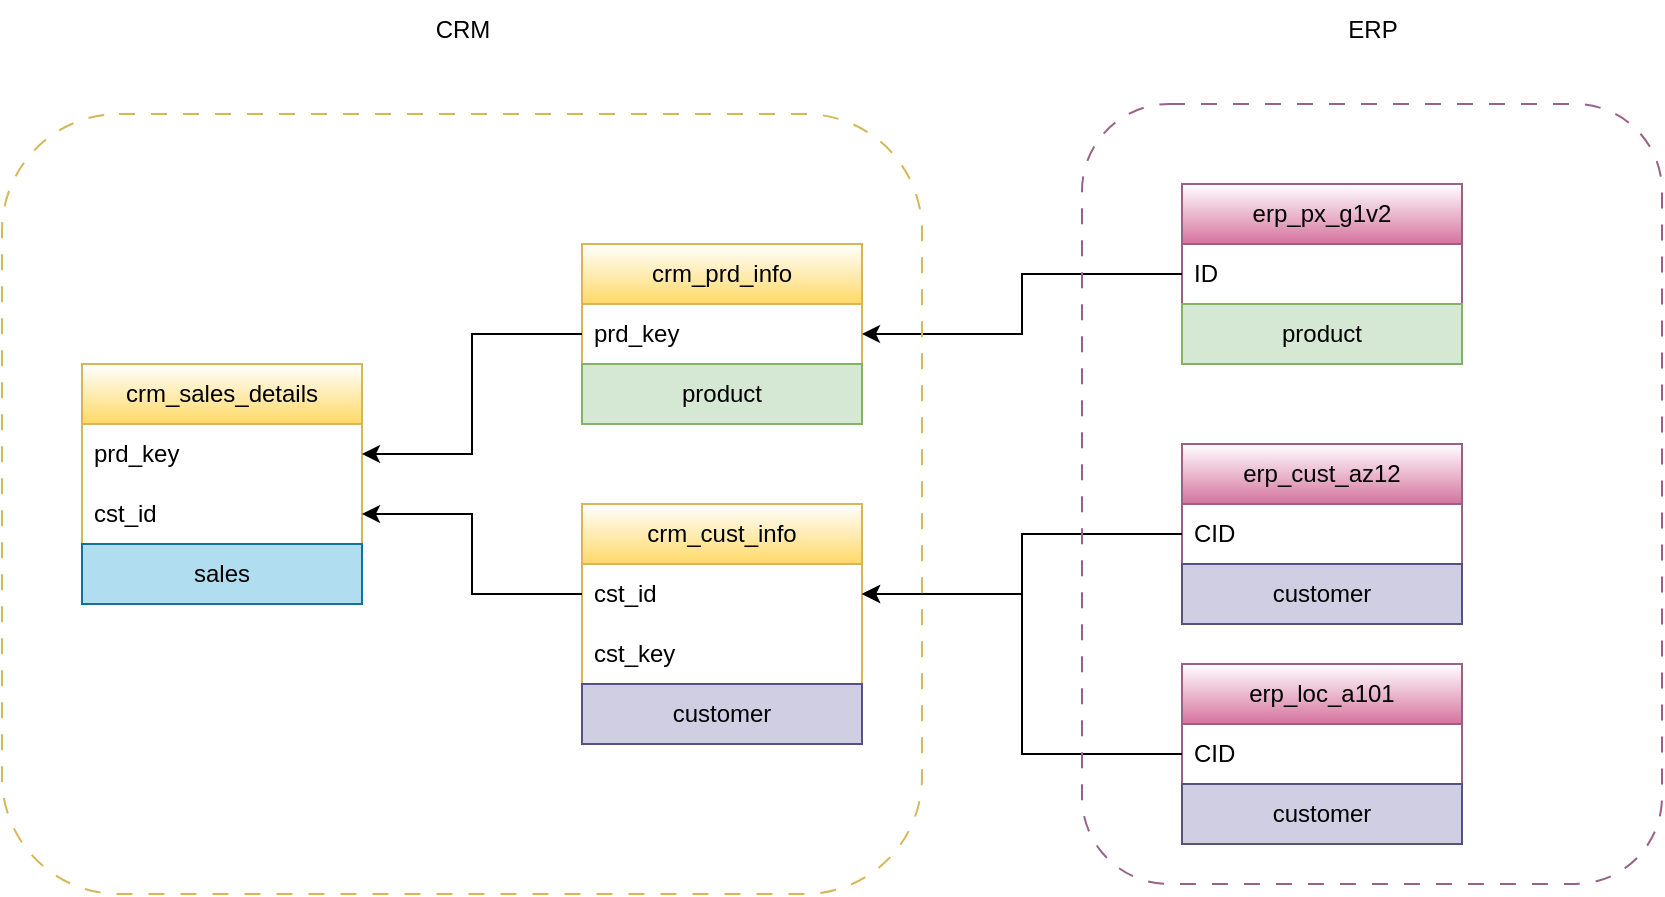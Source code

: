 <mxfile version="26.2.2">
  <diagram name="Page-1" id="rpFDmkIegDjeIxG0icCC">
    <mxGraphModel dx="1099" dy="659" grid="1" gridSize="10" guides="1" tooltips="1" connect="1" arrows="1" fold="1" page="1" pageScale="1" pageWidth="1100" pageHeight="1700" math="0" shadow="0">
      <root>
        <mxCell id="0" />
        <mxCell id="1" parent="0" />
        <mxCell id="GMm3E90PqqCvZAr6a11b-2" value="crm_cust_info" style="swimlane;fontStyle=0;childLayout=stackLayout;horizontal=1;startSize=30;horizontalStack=0;resizeParent=1;resizeParentMax=0;resizeLast=0;collapsible=1;marginBottom=0;whiteSpace=wrap;html=1;fillColor=default;gradientColor=#ffd966;strokeColor=#d6b656;" parent="1" vertex="1">
          <mxGeometry x="400" y="320" width="140" height="90" as="geometry" />
        </mxCell>
        <mxCell id="GMm3E90PqqCvZAr6a11b-3" value="cst_id" style="text;strokeColor=none;fillColor=none;align=left;verticalAlign=middle;spacingLeft=4;spacingRight=4;overflow=hidden;points=[[0,0.5],[1,0.5]];portConstraint=eastwest;rotatable=0;whiteSpace=wrap;html=1;" parent="GMm3E90PqqCvZAr6a11b-2" vertex="1">
          <mxGeometry y="30" width="140" height="30" as="geometry" />
        </mxCell>
        <mxCell id="GMm3E90PqqCvZAr6a11b-4" value="cst_key" style="text;strokeColor=none;fillColor=none;align=left;verticalAlign=middle;spacingLeft=4;spacingRight=4;overflow=hidden;points=[[0,0.5],[1,0.5]];portConstraint=eastwest;rotatable=0;whiteSpace=wrap;html=1;" parent="GMm3E90PqqCvZAr6a11b-2" vertex="1">
          <mxGeometry y="60" width="140" height="30" as="geometry" />
        </mxCell>
        <mxCell id="GMm3E90PqqCvZAr6a11b-10" value="crm_prd_info" style="swimlane;fontStyle=0;childLayout=stackLayout;horizontal=1;startSize=30;horizontalStack=0;resizeParent=1;resizeParentMax=0;resizeLast=0;collapsible=1;marginBottom=0;whiteSpace=wrap;html=1;fillColor=default;gradientColor=#ffd966;strokeColor=#d6b656;" parent="1" vertex="1">
          <mxGeometry x="400" y="190" width="140" height="60" as="geometry" />
        </mxCell>
        <mxCell id="GMm3E90PqqCvZAr6a11b-12" value="prd_key" style="text;strokeColor=none;fillColor=none;align=left;verticalAlign=middle;spacingLeft=4;spacingRight=4;overflow=hidden;points=[[0,0.5],[1,0.5]];portConstraint=eastwest;rotatable=0;whiteSpace=wrap;html=1;" parent="GMm3E90PqqCvZAr6a11b-10" vertex="1">
          <mxGeometry y="30" width="140" height="30" as="geometry" />
        </mxCell>
        <mxCell id="GMm3E90PqqCvZAr6a11b-17" value="crm_sales_details" style="swimlane;fontStyle=0;childLayout=stackLayout;horizontal=1;startSize=30;horizontalStack=0;resizeParent=1;resizeParentMax=0;resizeLast=0;collapsible=1;marginBottom=0;whiteSpace=wrap;html=1;fillColor=default;gradientColor=#ffd966;strokeColor=#d6b656;" parent="1" vertex="1">
          <mxGeometry x="150" y="250" width="140" height="90" as="geometry" />
        </mxCell>
        <mxCell id="GMm3E90PqqCvZAr6a11b-18" value="prd_key" style="text;strokeColor=none;fillColor=none;align=left;verticalAlign=middle;spacingLeft=4;spacingRight=4;overflow=hidden;points=[[0,0.5],[1,0.5]];portConstraint=eastwest;rotatable=0;whiteSpace=wrap;html=1;" parent="GMm3E90PqqCvZAr6a11b-17" vertex="1">
          <mxGeometry y="30" width="140" height="30" as="geometry" />
        </mxCell>
        <mxCell id="GMm3E90PqqCvZAr6a11b-26" value="cst_id" style="text;strokeColor=none;fillColor=none;align=left;verticalAlign=middle;spacingLeft=4;spacingRight=4;overflow=hidden;points=[[0,0.5],[1,0.5]];portConstraint=eastwest;rotatable=0;whiteSpace=wrap;html=1;" parent="GMm3E90PqqCvZAr6a11b-17" vertex="1">
          <mxGeometry y="60" width="140" height="30" as="geometry" />
        </mxCell>
        <mxCell id="GMm3E90PqqCvZAr6a11b-20" value="erp_loc_a101" style="swimlane;fontStyle=0;childLayout=stackLayout;horizontal=1;startSize=30;horizontalStack=0;resizeParent=1;resizeParentMax=0;resizeLast=0;collapsible=1;marginBottom=0;whiteSpace=wrap;html=1;fillColor=default;gradientColor=#d5739d;strokeColor=#996185;" parent="1" vertex="1">
          <mxGeometry x="700" y="400" width="140" height="60" as="geometry" />
        </mxCell>
        <mxCell id="GMm3E90PqqCvZAr6a11b-21" value="CID" style="text;strokeColor=none;fillColor=none;align=left;verticalAlign=middle;spacingLeft=4;spacingRight=4;overflow=hidden;points=[[0,0.5],[1,0.5]];portConstraint=eastwest;rotatable=0;whiteSpace=wrap;html=1;" parent="GMm3E90PqqCvZAr6a11b-20" vertex="1">
          <mxGeometry y="30" width="140" height="30" as="geometry" />
        </mxCell>
        <mxCell id="GMm3E90PqqCvZAr6a11b-22" value="erp_cust_az12" style="swimlane;fontStyle=0;childLayout=stackLayout;horizontal=1;startSize=30;horizontalStack=0;resizeParent=1;resizeParentMax=0;resizeLast=0;collapsible=1;marginBottom=0;whiteSpace=wrap;html=1;fillColor=default;gradientColor=#d5739d;strokeColor=#996185;" parent="1" vertex="1">
          <mxGeometry x="700" y="290" width="140" height="60" as="geometry" />
        </mxCell>
        <mxCell id="GMm3E90PqqCvZAr6a11b-23" value="CID" style="text;strokeColor=none;fillColor=none;align=left;verticalAlign=middle;spacingLeft=4;spacingRight=4;overflow=hidden;points=[[0,0.5],[1,0.5]];portConstraint=eastwest;rotatable=0;whiteSpace=wrap;html=1;" parent="GMm3E90PqqCvZAr6a11b-22" vertex="1">
          <mxGeometry y="30" width="140" height="30" as="geometry" />
        </mxCell>
        <mxCell id="GMm3E90PqqCvZAr6a11b-24" value="erp_px_g1v2" style="swimlane;fontStyle=0;childLayout=stackLayout;horizontal=1;startSize=30;horizontalStack=0;resizeParent=1;resizeParentMax=0;resizeLast=0;collapsible=1;marginBottom=0;whiteSpace=wrap;html=1;fillColor=default;gradientColor=#d5739d;strokeColor=#996185;" parent="1" vertex="1">
          <mxGeometry x="700" y="160" width="140" height="60" as="geometry" />
        </mxCell>
        <mxCell id="GMm3E90PqqCvZAr6a11b-25" value="ID" style="text;strokeColor=none;fillColor=none;align=left;verticalAlign=middle;spacingLeft=4;spacingRight=4;overflow=hidden;points=[[0,0.5],[1,0.5]];portConstraint=eastwest;rotatable=0;whiteSpace=wrap;html=1;" parent="GMm3E90PqqCvZAr6a11b-24" vertex="1">
          <mxGeometry y="30" width="140" height="30" as="geometry" />
        </mxCell>
        <mxCell id="GMm3E90PqqCvZAr6a11b-27" style="edgeStyle=orthogonalEdgeStyle;rounded=0;orthogonalLoop=1;jettySize=auto;html=1;exitX=0;exitY=0.5;exitDx=0;exitDy=0;entryX=1;entryY=0.5;entryDx=0;entryDy=0;" parent="1" source="GMm3E90PqqCvZAr6a11b-12" target="GMm3E90PqqCvZAr6a11b-18" edge="1">
          <mxGeometry relative="1" as="geometry" />
        </mxCell>
        <mxCell id="GMm3E90PqqCvZAr6a11b-28" style="edgeStyle=orthogonalEdgeStyle;rounded=0;orthogonalLoop=1;jettySize=auto;html=1;exitX=0;exitY=0.5;exitDx=0;exitDy=0;entryX=1;entryY=0.5;entryDx=0;entryDy=0;" parent="1" source="GMm3E90PqqCvZAr6a11b-3" target="GMm3E90PqqCvZAr6a11b-26" edge="1">
          <mxGeometry relative="1" as="geometry" />
        </mxCell>
        <mxCell id="GMm3E90PqqCvZAr6a11b-29" style="edgeStyle=orthogonalEdgeStyle;rounded=0;orthogonalLoop=1;jettySize=auto;html=1;exitX=0;exitY=0.5;exitDx=0;exitDy=0;entryX=1;entryY=0.5;entryDx=0;entryDy=0;" parent="1" source="GMm3E90PqqCvZAr6a11b-25" target="GMm3E90PqqCvZAr6a11b-12" edge="1">
          <mxGeometry relative="1" as="geometry" />
        </mxCell>
        <mxCell id="GMm3E90PqqCvZAr6a11b-30" style="edgeStyle=orthogonalEdgeStyle;rounded=0;orthogonalLoop=1;jettySize=auto;html=1;exitX=0;exitY=0.5;exitDx=0;exitDy=0;entryX=1;entryY=0.5;entryDx=0;entryDy=0;" parent="1" source="GMm3E90PqqCvZAr6a11b-23" target="GMm3E90PqqCvZAr6a11b-3" edge="1">
          <mxGeometry relative="1" as="geometry" />
        </mxCell>
        <mxCell id="GMm3E90PqqCvZAr6a11b-31" style="edgeStyle=orthogonalEdgeStyle;rounded=0;orthogonalLoop=1;jettySize=auto;html=1;exitX=0;exitY=0.5;exitDx=0;exitDy=0;entryX=1;entryY=0.5;entryDx=0;entryDy=0;" parent="1" source="GMm3E90PqqCvZAr6a11b-21" target="GMm3E90PqqCvZAr6a11b-3" edge="1">
          <mxGeometry relative="1" as="geometry" />
        </mxCell>
        <mxCell id="GMm3E90PqqCvZAr6a11b-32" value="" style="rounded=1;whiteSpace=wrap;html=1;fillColor=none;strokeColor=#d6b656;gradientColor=#ffd966;dashed=1;dashPattern=8 8;" parent="1" vertex="1">
          <mxGeometry x="110" y="125" width="460" height="390" as="geometry" />
        </mxCell>
        <mxCell id="GMm3E90PqqCvZAr6a11b-33" value="" style="rounded=1;whiteSpace=wrap;html=1;fillColor=none;strokeColor=#996185;gradientColor=#d5739d;dashed=1;dashPattern=8 8;" parent="1" vertex="1">
          <mxGeometry x="650" y="120" width="290" height="390" as="geometry" />
        </mxCell>
        <mxCell id="GMm3E90PqqCvZAr6a11b-34" value="CRM" style="text;html=1;align=center;verticalAlign=middle;resizable=0;points=[];autosize=1;strokeColor=none;fillColor=none;" parent="1" vertex="1">
          <mxGeometry x="315" y="68" width="50" height="30" as="geometry" />
        </mxCell>
        <mxCell id="GMm3E90PqqCvZAr6a11b-35" value="ERP" style="text;html=1;align=center;verticalAlign=middle;resizable=0;points=[];autosize=1;strokeColor=none;fillColor=none;" parent="1" vertex="1">
          <mxGeometry x="770" y="68" width="50" height="30" as="geometry" />
        </mxCell>
        <mxCell id="Tz6drBf0RimyjFv1YW22-1" value="product" style="rounded=0;whiteSpace=wrap;html=1;fillColor=#d5e8d4;strokeColor=#82b366;" vertex="1" parent="1">
          <mxGeometry x="700" y="220" width="140" height="30" as="geometry" />
        </mxCell>
        <mxCell id="Tz6drBf0RimyjFv1YW22-2" value="product" style="rounded=0;whiteSpace=wrap;html=1;fillColor=#d5e8d4;strokeColor=#82b366;" vertex="1" parent="1">
          <mxGeometry x="400" y="250" width="140" height="30" as="geometry" />
        </mxCell>
        <mxCell id="Tz6drBf0RimyjFv1YW22-3" value="customer" style="rounded=0;whiteSpace=wrap;html=1;fillColor=#d0cee2;strokeColor=#56517e;" vertex="1" parent="1">
          <mxGeometry x="400" y="410" width="140" height="30" as="geometry" />
        </mxCell>
        <mxCell id="Tz6drBf0RimyjFv1YW22-5" value="customer" style="rounded=0;whiteSpace=wrap;html=1;fillColor=#d0cee2;strokeColor=#56517e;" vertex="1" parent="1">
          <mxGeometry x="700" y="460" width="140" height="30" as="geometry" />
        </mxCell>
        <mxCell id="Tz6drBf0RimyjFv1YW22-6" value="customer" style="rounded=0;whiteSpace=wrap;html=1;fillColor=#d0cee2;strokeColor=#56517e;" vertex="1" parent="1">
          <mxGeometry x="700" y="350" width="140" height="30" as="geometry" />
        </mxCell>
        <mxCell id="Tz6drBf0RimyjFv1YW22-7" value="sales" style="rounded=0;whiteSpace=wrap;html=1;fillColor=#b1ddf0;strokeColor=#10739e;" vertex="1" parent="1">
          <mxGeometry x="150" y="340" width="140" height="30" as="geometry" />
        </mxCell>
      </root>
    </mxGraphModel>
  </diagram>
</mxfile>
